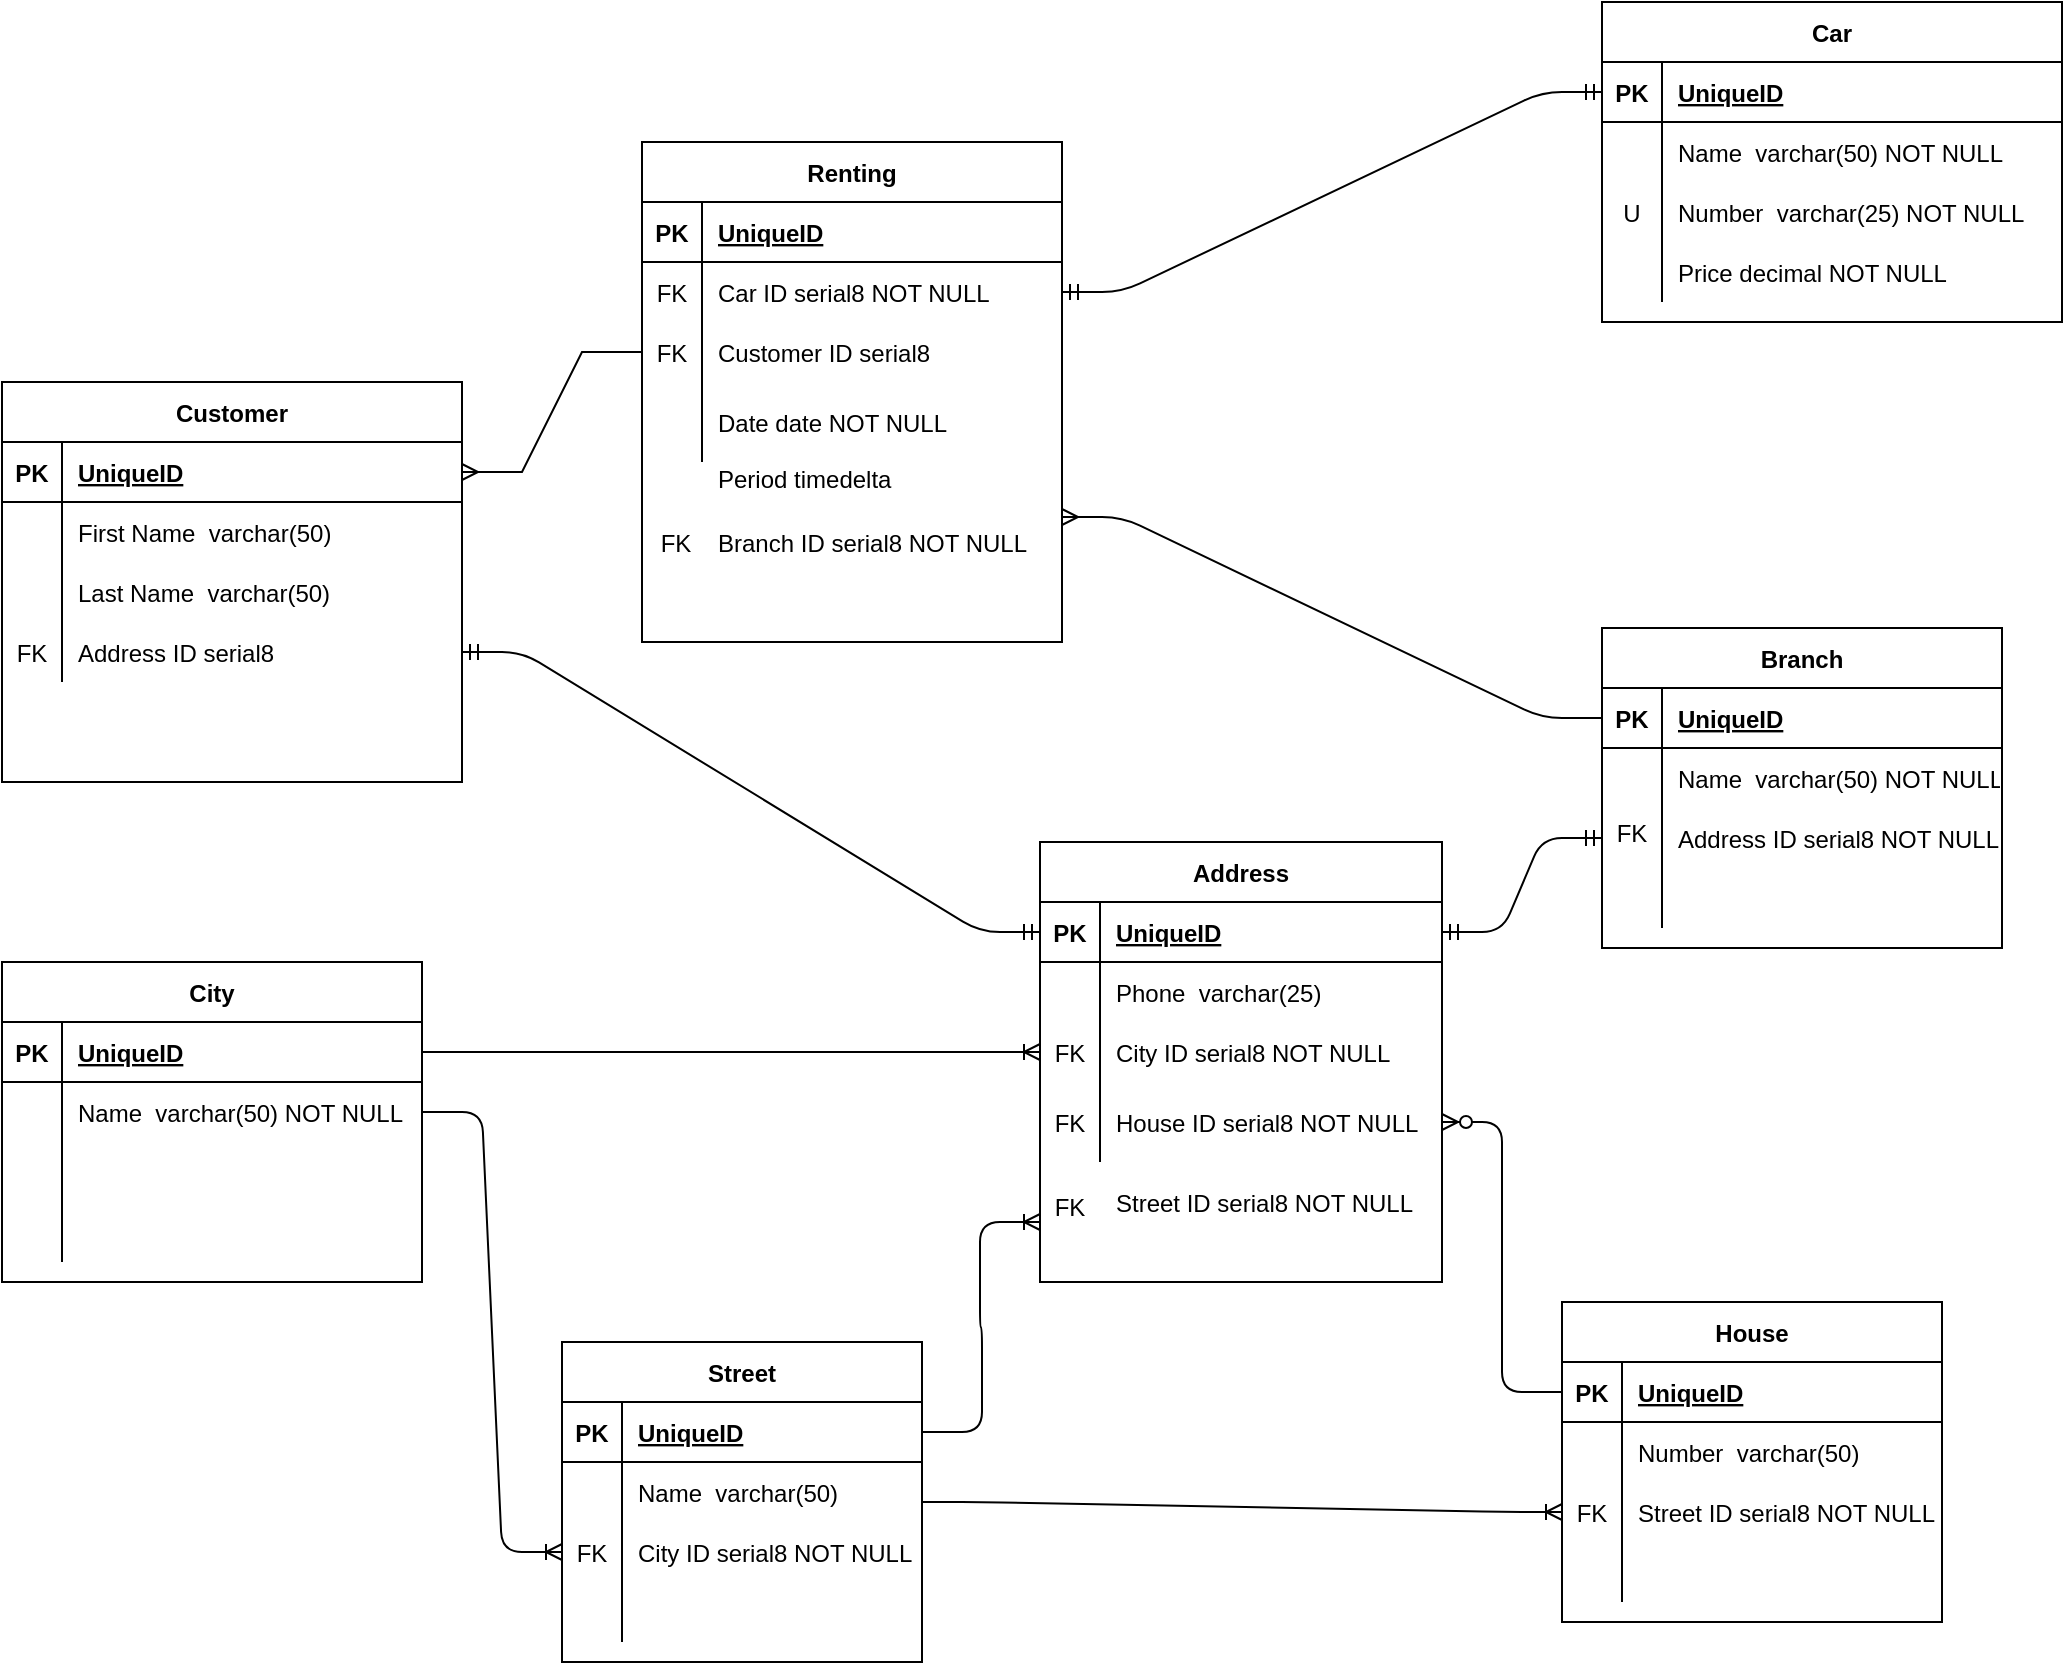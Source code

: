 <mxfile version="14.6.12" type="google"><diagram name="Page-1" id="a7904f86-f2b4-8e86-fa97-74104820619b"><mxGraphModel dx="1447" dy="672" grid="1" gridSize="10" guides="1" tooltips="1" connect="1" arrows="1" fold="1" page="1" pageScale="1" pageWidth="1100" pageHeight="850" background="none" math="0" shadow="0"><root><mxCell id="0"/><mxCell id="1" parent="0"/><mxCell id="hT-J2cGNkWbNZqGw8i-Q-1" value="Customer" style="shape=table;startSize=30;container=1;collapsible=1;childLayout=tableLayout;fixedRows=1;rowLines=0;fontStyle=1;align=center;resizeLast=1;" vertex="1" parent="1"><mxGeometry x="40" y="200" width="230" height="200" as="geometry"/></mxCell><mxCell id="hT-J2cGNkWbNZqGw8i-Q-2" value="" style="shape=partialRectangle;collapsible=0;dropTarget=0;pointerEvents=0;fillColor=none;top=0;left=0;bottom=1;right=0;points=[[0,0.5],[1,0.5]];portConstraint=eastwest;" vertex="1" parent="hT-J2cGNkWbNZqGw8i-Q-1"><mxGeometry y="30" width="230" height="30" as="geometry"/></mxCell><mxCell id="hT-J2cGNkWbNZqGw8i-Q-3" value="PK" style="shape=partialRectangle;connectable=0;fillColor=none;top=0;left=0;bottom=0;right=0;fontStyle=1;overflow=hidden;" vertex="1" parent="hT-J2cGNkWbNZqGw8i-Q-2"><mxGeometry width="30" height="30" as="geometry"/></mxCell><mxCell id="hT-J2cGNkWbNZqGw8i-Q-4" value="UniqueID" style="shape=partialRectangle;connectable=0;fillColor=none;top=0;left=0;bottom=0;right=0;align=left;spacingLeft=6;fontStyle=5;overflow=hidden;" vertex="1" parent="hT-J2cGNkWbNZqGw8i-Q-2"><mxGeometry x="30" width="200" height="30" as="geometry"/></mxCell><mxCell id="hT-J2cGNkWbNZqGw8i-Q-5" value="" style="shape=partialRectangle;collapsible=0;dropTarget=0;pointerEvents=0;fillColor=none;top=0;left=0;bottom=0;right=0;points=[[0,0.5],[1,0.5]];portConstraint=eastwest;" vertex="1" parent="hT-J2cGNkWbNZqGw8i-Q-1"><mxGeometry y="60" width="230" height="30" as="geometry"/></mxCell><mxCell id="hT-J2cGNkWbNZqGw8i-Q-6" value="" style="shape=partialRectangle;connectable=0;fillColor=none;top=0;left=0;bottom=0;right=0;editable=1;overflow=hidden;" vertex="1" parent="hT-J2cGNkWbNZqGw8i-Q-5"><mxGeometry width="30" height="30" as="geometry"/></mxCell><mxCell id="hT-J2cGNkWbNZqGw8i-Q-7" value="First Name  varchar(50)" style="shape=partialRectangle;connectable=0;fillColor=none;top=0;left=0;bottom=0;right=0;align=left;spacingLeft=6;overflow=hidden;" vertex="1" parent="hT-J2cGNkWbNZqGw8i-Q-5"><mxGeometry x="30" width="200" height="30" as="geometry"/></mxCell><mxCell id="hT-J2cGNkWbNZqGw8i-Q-8" value="" style="shape=partialRectangle;collapsible=0;dropTarget=0;pointerEvents=0;fillColor=none;top=0;left=0;bottom=0;right=0;points=[[0,0.5],[1,0.5]];portConstraint=eastwest;" vertex="1" parent="hT-J2cGNkWbNZqGw8i-Q-1"><mxGeometry y="90" width="230" height="30" as="geometry"/></mxCell><mxCell id="hT-J2cGNkWbNZqGw8i-Q-9" value="" style="shape=partialRectangle;connectable=0;fillColor=none;top=0;left=0;bottom=0;right=0;editable=1;overflow=hidden;" vertex="1" parent="hT-J2cGNkWbNZqGw8i-Q-8"><mxGeometry width="30" height="30" as="geometry"/></mxCell><mxCell id="hT-J2cGNkWbNZqGw8i-Q-10" value="Last Name  varchar(50)" style="shape=partialRectangle;connectable=0;fillColor=none;top=0;left=0;bottom=0;right=0;align=left;spacingLeft=6;overflow=hidden;" vertex="1" parent="hT-J2cGNkWbNZqGw8i-Q-8"><mxGeometry x="30" width="200" height="30" as="geometry"/></mxCell><mxCell id="hT-J2cGNkWbNZqGw8i-Q-11" value="" style="shape=partialRectangle;collapsible=0;dropTarget=0;pointerEvents=0;fillColor=none;top=0;left=0;bottom=0;right=0;points=[[0,0.5],[1,0.5]];portConstraint=eastwest;" vertex="1" parent="hT-J2cGNkWbNZqGw8i-Q-1"><mxGeometry y="120" width="230" height="30" as="geometry"/></mxCell><mxCell id="hT-J2cGNkWbNZqGw8i-Q-12" value="FK" style="shape=partialRectangle;connectable=0;fillColor=none;top=0;left=0;bottom=0;right=0;editable=1;overflow=hidden;" vertex="1" parent="hT-J2cGNkWbNZqGw8i-Q-11"><mxGeometry width="30" height="30" as="geometry"/></mxCell><mxCell id="hT-J2cGNkWbNZqGw8i-Q-13" value="Address ID serial8 " style="shape=partialRectangle;connectable=0;fillColor=none;top=0;left=0;bottom=0;right=0;align=left;spacingLeft=6;overflow=hidden;" vertex="1" parent="hT-J2cGNkWbNZqGw8i-Q-11"><mxGeometry x="30" width="200" height="30" as="geometry"/></mxCell><mxCell id="hT-J2cGNkWbNZqGw8i-Q-19" value="Branch" style="shape=table;startSize=30;container=1;collapsible=1;childLayout=tableLayout;fixedRows=1;rowLines=0;fontStyle=1;align=center;resizeLast=1;" vertex="1" parent="1"><mxGeometry x="840" y="323" width="200" height="160" as="geometry"/></mxCell><mxCell id="hT-J2cGNkWbNZqGw8i-Q-20" value="" style="shape=partialRectangle;collapsible=0;dropTarget=0;pointerEvents=0;fillColor=none;top=0;left=0;bottom=1;right=0;points=[[0,0.5],[1,0.5]];portConstraint=eastwest;" vertex="1" parent="hT-J2cGNkWbNZqGw8i-Q-19"><mxGeometry y="30" width="200" height="30" as="geometry"/></mxCell><mxCell id="hT-J2cGNkWbNZqGw8i-Q-21" value="PK" style="shape=partialRectangle;connectable=0;fillColor=none;top=0;left=0;bottom=0;right=0;fontStyle=1;overflow=hidden;" vertex="1" parent="hT-J2cGNkWbNZqGw8i-Q-20"><mxGeometry width="30" height="30" as="geometry"/></mxCell><mxCell id="hT-J2cGNkWbNZqGw8i-Q-22" value="UniqueID" style="shape=partialRectangle;connectable=0;fillColor=none;top=0;left=0;bottom=0;right=0;align=left;spacingLeft=6;fontStyle=5;overflow=hidden;" vertex="1" parent="hT-J2cGNkWbNZqGw8i-Q-20"><mxGeometry x="30" width="170" height="30" as="geometry"/></mxCell><mxCell id="hT-J2cGNkWbNZqGw8i-Q-23" value="" style="shape=partialRectangle;collapsible=0;dropTarget=0;pointerEvents=0;fillColor=none;top=0;left=0;bottom=0;right=0;points=[[0,0.5],[1,0.5]];portConstraint=eastwest;" vertex="1" parent="hT-J2cGNkWbNZqGw8i-Q-19"><mxGeometry y="60" width="200" height="30" as="geometry"/></mxCell><mxCell id="hT-J2cGNkWbNZqGw8i-Q-24" value="" style="shape=partialRectangle;connectable=0;fillColor=none;top=0;left=0;bottom=0;right=0;editable=1;overflow=hidden;" vertex="1" parent="hT-J2cGNkWbNZqGw8i-Q-23"><mxGeometry width="30" height="30" as="geometry"/></mxCell><mxCell id="hT-J2cGNkWbNZqGw8i-Q-25" value="Name  varchar(50) NOT NULL" style="shape=partialRectangle;connectable=0;fillColor=none;top=0;left=0;bottom=0;right=0;align=left;spacingLeft=6;overflow=hidden;" vertex="1" parent="hT-J2cGNkWbNZqGw8i-Q-23"><mxGeometry x="30" width="170" height="30" as="geometry"/></mxCell><mxCell id="hT-J2cGNkWbNZqGw8i-Q-26" value="" style="shape=partialRectangle;collapsible=0;dropTarget=0;pointerEvents=0;fillColor=none;top=0;left=0;bottom=0;right=0;points=[[0,0.5],[1,0.5]];portConstraint=eastwest;" vertex="1" parent="hT-J2cGNkWbNZqGw8i-Q-19"><mxGeometry y="90" width="200" height="30" as="geometry"/></mxCell><mxCell id="hT-J2cGNkWbNZqGw8i-Q-27" value="" style="shape=partialRectangle;connectable=0;fillColor=none;top=0;left=0;bottom=0;right=0;editable=1;overflow=hidden;" vertex="1" parent="hT-J2cGNkWbNZqGw8i-Q-26"><mxGeometry width="30" height="30" as="geometry"/></mxCell><mxCell id="hT-J2cGNkWbNZqGw8i-Q-28" value="Address ID serial8 NOT NULL" style="shape=partialRectangle;connectable=0;fillColor=none;top=0;left=0;bottom=0;right=0;align=left;spacingLeft=6;overflow=hidden;" vertex="1" parent="hT-J2cGNkWbNZqGw8i-Q-26"><mxGeometry x="30" width="170" height="30" as="geometry"/></mxCell><mxCell id="hT-J2cGNkWbNZqGw8i-Q-29" value="" style="shape=partialRectangle;collapsible=0;dropTarget=0;pointerEvents=0;fillColor=none;top=0;left=0;bottom=0;right=0;points=[[0,0.5],[1,0.5]];portConstraint=eastwest;" vertex="1" parent="hT-J2cGNkWbNZqGw8i-Q-19"><mxGeometry y="120" width="200" height="30" as="geometry"/></mxCell><mxCell id="hT-J2cGNkWbNZqGw8i-Q-30" value="" style="shape=partialRectangle;connectable=0;fillColor=none;top=0;left=0;bottom=0;right=0;editable=1;overflow=hidden;" vertex="1" parent="hT-J2cGNkWbNZqGw8i-Q-29"><mxGeometry width="30" height="30" as="geometry"/></mxCell><mxCell id="hT-J2cGNkWbNZqGw8i-Q-31" value="" style="shape=partialRectangle;connectable=0;fillColor=none;top=0;left=0;bottom=0;right=0;align=left;spacingLeft=6;overflow=hidden;" vertex="1" parent="hT-J2cGNkWbNZqGw8i-Q-29"><mxGeometry x="30" width="170" height="30" as="geometry"/></mxCell><mxCell id="hT-J2cGNkWbNZqGw8i-Q-32" value="Car" style="shape=table;startSize=30;container=1;collapsible=1;childLayout=tableLayout;fixedRows=1;rowLines=0;fontStyle=1;align=center;resizeLast=1;" vertex="1" parent="1"><mxGeometry x="840" y="10" width="230" height="160" as="geometry"/></mxCell><mxCell id="hT-J2cGNkWbNZqGw8i-Q-33" value="" style="shape=partialRectangle;collapsible=0;dropTarget=0;pointerEvents=0;fillColor=none;top=0;left=0;bottom=1;right=0;points=[[0,0.5],[1,0.5]];portConstraint=eastwest;" vertex="1" parent="hT-J2cGNkWbNZqGw8i-Q-32"><mxGeometry y="30" width="230" height="30" as="geometry"/></mxCell><mxCell id="hT-J2cGNkWbNZqGw8i-Q-34" value="PK" style="shape=partialRectangle;connectable=0;fillColor=none;top=0;left=0;bottom=0;right=0;fontStyle=1;overflow=hidden;" vertex="1" parent="hT-J2cGNkWbNZqGw8i-Q-33"><mxGeometry width="30" height="30" as="geometry"/></mxCell><mxCell id="hT-J2cGNkWbNZqGw8i-Q-35" value="UniqueID" style="shape=partialRectangle;connectable=0;fillColor=none;top=0;left=0;bottom=0;right=0;align=left;spacingLeft=6;fontStyle=5;overflow=hidden;" vertex="1" parent="hT-J2cGNkWbNZqGw8i-Q-33"><mxGeometry x="30" width="200" height="30" as="geometry"/></mxCell><mxCell id="hT-J2cGNkWbNZqGw8i-Q-36" value="" style="shape=partialRectangle;collapsible=0;dropTarget=0;pointerEvents=0;fillColor=none;top=0;left=0;bottom=0;right=0;points=[[0,0.5],[1,0.5]];portConstraint=eastwest;" vertex="1" parent="hT-J2cGNkWbNZqGw8i-Q-32"><mxGeometry y="60" width="230" height="30" as="geometry"/></mxCell><mxCell id="hT-J2cGNkWbNZqGw8i-Q-37" value="" style="shape=partialRectangle;connectable=0;fillColor=none;top=0;left=0;bottom=0;right=0;editable=1;overflow=hidden;" vertex="1" parent="hT-J2cGNkWbNZqGw8i-Q-36"><mxGeometry width="30" height="30" as="geometry"/></mxCell><mxCell id="hT-J2cGNkWbNZqGw8i-Q-38" value="Name  varchar(50) NOT NULL" style="shape=partialRectangle;connectable=0;fillColor=none;top=0;left=0;bottom=0;right=0;align=left;spacingLeft=6;overflow=hidden;" vertex="1" parent="hT-J2cGNkWbNZqGw8i-Q-36"><mxGeometry x="30" width="200" height="30" as="geometry"/></mxCell><mxCell id="hT-J2cGNkWbNZqGw8i-Q-39" value="" style="shape=partialRectangle;collapsible=0;dropTarget=0;pointerEvents=0;fillColor=none;top=0;left=0;bottom=0;right=0;points=[[0,0.5],[1,0.5]];portConstraint=eastwest;" vertex="1" parent="hT-J2cGNkWbNZqGw8i-Q-32"><mxGeometry y="90" width="230" height="30" as="geometry"/></mxCell><mxCell id="hT-J2cGNkWbNZqGw8i-Q-40" value="U" style="shape=partialRectangle;connectable=0;fillColor=none;top=0;left=0;bottom=0;right=0;editable=1;overflow=hidden;" vertex="1" parent="hT-J2cGNkWbNZqGw8i-Q-39"><mxGeometry width="30" height="30" as="geometry"/></mxCell><mxCell id="hT-J2cGNkWbNZqGw8i-Q-41" value="Number  varchar(25) NOT NULL" style="shape=partialRectangle;connectable=0;fillColor=none;top=0;left=0;bottom=0;right=0;align=left;spacingLeft=6;overflow=hidden;" vertex="1" parent="hT-J2cGNkWbNZqGw8i-Q-39"><mxGeometry x="30" width="200" height="30" as="geometry"/></mxCell><mxCell id="hT-J2cGNkWbNZqGw8i-Q-42" value="" style="shape=partialRectangle;collapsible=0;dropTarget=0;pointerEvents=0;fillColor=none;top=0;left=0;bottom=0;right=0;points=[[0,0.5],[1,0.5]];portConstraint=eastwest;" vertex="1" parent="hT-J2cGNkWbNZqGw8i-Q-32"><mxGeometry y="120" width="230" height="30" as="geometry"/></mxCell><mxCell id="hT-J2cGNkWbNZqGw8i-Q-43" value="" style="shape=partialRectangle;connectable=0;fillColor=none;top=0;left=0;bottom=0;right=0;editable=1;overflow=hidden;" vertex="1" parent="hT-J2cGNkWbNZqGw8i-Q-42"><mxGeometry width="30" height="30" as="geometry"/></mxCell><mxCell id="hT-J2cGNkWbNZqGw8i-Q-44" value="Price decimal NOT NULL" style="shape=partialRectangle;connectable=0;fillColor=none;top=0;left=0;bottom=0;right=0;align=left;spacingLeft=6;overflow=hidden;" vertex="1" parent="hT-J2cGNkWbNZqGw8i-Q-42"><mxGeometry x="30" width="200" height="30" as="geometry"/></mxCell><mxCell id="hT-J2cGNkWbNZqGw8i-Q-45" value="Address" style="shape=table;startSize=30;container=1;collapsible=1;childLayout=tableLayout;fixedRows=1;rowLines=0;fontStyle=1;align=center;resizeLast=1;" vertex="1" parent="1"><mxGeometry x="559" y="430" width="201" height="220" as="geometry"/></mxCell><mxCell id="hT-J2cGNkWbNZqGw8i-Q-46" value="" style="shape=partialRectangle;collapsible=0;dropTarget=0;pointerEvents=0;fillColor=none;top=0;left=0;bottom=1;right=0;points=[[0,0.5],[1,0.5]];portConstraint=eastwest;" vertex="1" parent="hT-J2cGNkWbNZqGw8i-Q-45"><mxGeometry y="30" width="201" height="30" as="geometry"/></mxCell><mxCell id="hT-J2cGNkWbNZqGw8i-Q-47" value="PK" style="shape=partialRectangle;connectable=0;fillColor=none;top=0;left=0;bottom=0;right=0;fontStyle=1;overflow=hidden;" vertex="1" parent="hT-J2cGNkWbNZqGw8i-Q-46"><mxGeometry width="30" height="30" as="geometry"/></mxCell><mxCell id="hT-J2cGNkWbNZqGw8i-Q-48" value="UniqueID" style="shape=partialRectangle;connectable=0;fillColor=none;top=0;left=0;bottom=0;right=0;align=left;spacingLeft=6;fontStyle=5;overflow=hidden;" vertex="1" parent="hT-J2cGNkWbNZqGw8i-Q-46"><mxGeometry x="30" width="171" height="30" as="geometry"/></mxCell><mxCell id="hT-J2cGNkWbNZqGw8i-Q-49" value="" style="shape=partialRectangle;collapsible=0;dropTarget=0;pointerEvents=0;fillColor=none;top=0;left=0;bottom=0;right=0;points=[[0,0.5],[1,0.5]];portConstraint=eastwest;" vertex="1" parent="hT-J2cGNkWbNZqGw8i-Q-45"><mxGeometry y="60" width="201" height="30" as="geometry"/></mxCell><mxCell id="hT-J2cGNkWbNZqGw8i-Q-50" value="" style="shape=partialRectangle;connectable=0;fillColor=none;top=0;left=0;bottom=0;right=0;editable=1;overflow=hidden;" vertex="1" parent="hT-J2cGNkWbNZqGw8i-Q-49"><mxGeometry width="30" height="30" as="geometry"/></mxCell><mxCell id="hT-J2cGNkWbNZqGw8i-Q-51" value="Phone  varchar(25) " style="shape=partialRectangle;connectable=0;fillColor=none;top=0;left=0;bottom=0;right=0;align=left;spacingLeft=6;overflow=hidden;" vertex="1" parent="hT-J2cGNkWbNZqGw8i-Q-49"><mxGeometry x="30" width="171" height="30" as="geometry"/></mxCell><mxCell id="hT-J2cGNkWbNZqGw8i-Q-52" value="" style="shape=partialRectangle;collapsible=0;dropTarget=0;pointerEvents=0;fillColor=none;top=0;left=0;bottom=0;right=0;points=[[0,0.5],[1,0.5]];portConstraint=eastwest;" vertex="1" parent="hT-J2cGNkWbNZqGw8i-Q-45"><mxGeometry y="90" width="201" height="30" as="geometry"/></mxCell><mxCell id="hT-J2cGNkWbNZqGw8i-Q-53" value="FK" style="shape=partialRectangle;connectable=0;fillColor=none;top=0;left=0;bottom=0;right=0;editable=1;overflow=hidden;" vertex="1" parent="hT-J2cGNkWbNZqGw8i-Q-52"><mxGeometry width="30" height="30" as="geometry"/></mxCell><mxCell id="hT-J2cGNkWbNZqGw8i-Q-54" value="City ID serial8 NOT NULL" style="shape=partialRectangle;connectable=0;fillColor=none;top=0;left=0;bottom=0;right=0;align=left;spacingLeft=6;overflow=hidden;" vertex="1" parent="hT-J2cGNkWbNZqGw8i-Q-52"><mxGeometry x="30" width="171" height="30" as="geometry"/></mxCell><mxCell id="hT-J2cGNkWbNZqGw8i-Q-55" value="" style="shape=partialRectangle;collapsible=0;dropTarget=0;pointerEvents=0;fillColor=none;top=0;left=0;bottom=0;right=0;points=[[0,0.5],[1,0.5]];portConstraint=eastwest;" vertex="1" parent="hT-J2cGNkWbNZqGw8i-Q-45"><mxGeometry y="120" width="201" height="40" as="geometry"/></mxCell><mxCell id="hT-J2cGNkWbNZqGw8i-Q-56" value="FK" style="shape=partialRectangle;connectable=0;fillColor=none;top=0;left=0;bottom=0;right=0;editable=1;overflow=hidden;" vertex="1" parent="hT-J2cGNkWbNZqGw8i-Q-55"><mxGeometry width="30" height="40" as="geometry"/></mxCell><mxCell id="hT-J2cGNkWbNZqGw8i-Q-57" value="House ID serial8 NOT NULL" style="shape=partialRectangle;connectable=0;fillColor=none;top=0;left=0;bottom=0;right=0;align=left;spacingLeft=6;overflow=hidden;" vertex="1" parent="hT-J2cGNkWbNZqGw8i-Q-55"><mxGeometry x="30" width="171" height="40" as="geometry"/></mxCell><mxCell id="hT-J2cGNkWbNZqGw8i-Q-86" value="City" style="shape=table;startSize=30;container=1;collapsible=1;childLayout=tableLayout;fixedRows=1;rowLines=0;fontStyle=1;align=center;resizeLast=1;" vertex="1" parent="1"><mxGeometry x="40" y="490" width="210" height="160" as="geometry"/></mxCell><mxCell id="hT-J2cGNkWbNZqGw8i-Q-87" value="" style="shape=partialRectangle;collapsible=0;dropTarget=0;pointerEvents=0;fillColor=none;top=0;left=0;bottom=1;right=0;points=[[0,0.5],[1,0.5]];portConstraint=eastwest;" vertex="1" parent="hT-J2cGNkWbNZqGw8i-Q-86"><mxGeometry y="30" width="210" height="30" as="geometry"/></mxCell><mxCell id="hT-J2cGNkWbNZqGw8i-Q-88" value="PK" style="shape=partialRectangle;connectable=0;fillColor=none;top=0;left=0;bottom=0;right=0;fontStyle=1;overflow=hidden;" vertex="1" parent="hT-J2cGNkWbNZqGw8i-Q-87"><mxGeometry width="30" height="30" as="geometry"/></mxCell><mxCell id="hT-J2cGNkWbNZqGw8i-Q-89" value="UniqueID" style="shape=partialRectangle;connectable=0;fillColor=none;top=0;left=0;bottom=0;right=0;align=left;spacingLeft=6;fontStyle=5;overflow=hidden;" vertex="1" parent="hT-J2cGNkWbNZqGw8i-Q-87"><mxGeometry x="30" width="180" height="30" as="geometry"/></mxCell><mxCell id="hT-J2cGNkWbNZqGw8i-Q-90" value="" style="shape=partialRectangle;collapsible=0;dropTarget=0;pointerEvents=0;fillColor=none;top=0;left=0;bottom=0;right=0;points=[[0,0.5],[1,0.5]];portConstraint=eastwest;" vertex="1" parent="hT-J2cGNkWbNZqGw8i-Q-86"><mxGeometry y="60" width="210" height="30" as="geometry"/></mxCell><mxCell id="hT-J2cGNkWbNZqGw8i-Q-91" value="" style="shape=partialRectangle;connectable=0;fillColor=none;top=0;left=0;bottom=0;right=0;editable=1;overflow=hidden;" vertex="1" parent="hT-J2cGNkWbNZqGw8i-Q-90"><mxGeometry width="30" height="30" as="geometry"/></mxCell><mxCell id="hT-J2cGNkWbNZqGw8i-Q-92" value="Name  varchar(50) NOT NULL" style="shape=partialRectangle;connectable=0;fillColor=none;top=0;left=0;bottom=0;right=0;align=left;spacingLeft=6;overflow=hidden;" vertex="1" parent="hT-J2cGNkWbNZqGw8i-Q-90"><mxGeometry x="30" width="180" height="30" as="geometry"/></mxCell><mxCell id="hT-J2cGNkWbNZqGw8i-Q-93" value="" style="shape=partialRectangle;collapsible=0;dropTarget=0;pointerEvents=0;fillColor=none;top=0;left=0;bottom=0;right=0;points=[[0,0.5],[1,0.5]];portConstraint=eastwest;" vertex="1" parent="hT-J2cGNkWbNZqGw8i-Q-86"><mxGeometry y="90" width="210" height="30" as="geometry"/></mxCell><mxCell id="hT-J2cGNkWbNZqGw8i-Q-94" value="" style="shape=partialRectangle;connectable=0;fillColor=none;top=0;left=0;bottom=0;right=0;editable=1;overflow=hidden;" vertex="1" parent="hT-J2cGNkWbNZqGw8i-Q-93"><mxGeometry width="30" height="30" as="geometry"/></mxCell><mxCell id="hT-J2cGNkWbNZqGw8i-Q-95" value="" style="shape=partialRectangle;connectable=0;fillColor=none;top=0;left=0;bottom=0;right=0;align=left;spacingLeft=6;overflow=hidden;" vertex="1" parent="hT-J2cGNkWbNZqGw8i-Q-93"><mxGeometry x="30" width="180" height="30" as="geometry"/></mxCell><mxCell id="hT-J2cGNkWbNZqGw8i-Q-96" value="" style="shape=partialRectangle;collapsible=0;dropTarget=0;pointerEvents=0;fillColor=none;top=0;left=0;bottom=0;right=0;points=[[0,0.5],[1,0.5]];portConstraint=eastwest;" vertex="1" parent="hT-J2cGNkWbNZqGw8i-Q-86"><mxGeometry y="120" width="210" height="30" as="geometry"/></mxCell><mxCell id="hT-J2cGNkWbNZqGw8i-Q-97" value="" style="shape=partialRectangle;connectable=0;fillColor=none;top=0;left=0;bottom=0;right=0;editable=1;overflow=hidden;" vertex="1" parent="hT-J2cGNkWbNZqGw8i-Q-96"><mxGeometry width="30" height="30" as="geometry"/></mxCell><mxCell id="hT-J2cGNkWbNZqGw8i-Q-98" value="" style="shape=partialRectangle;connectable=0;fillColor=none;top=0;left=0;bottom=0;right=0;align=left;spacingLeft=6;overflow=hidden;" vertex="1" parent="hT-J2cGNkWbNZqGw8i-Q-96"><mxGeometry x="30" width="180" height="30" as="geometry"/></mxCell><mxCell id="hT-J2cGNkWbNZqGw8i-Q-99" value="Street" style="shape=table;startSize=30;container=1;collapsible=1;childLayout=tableLayout;fixedRows=1;rowLines=0;fontStyle=1;align=center;resizeLast=1;" vertex="1" parent="1"><mxGeometry x="320" y="680" width="180" height="160" as="geometry"/></mxCell><mxCell id="hT-J2cGNkWbNZqGw8i-Q-100" value="" style="shape=partialRectangle;collapsible=0;dropTarget=0;pointerEvents=0;fillColor=none;top=0;left=0;bottom=1;right=0;points=[[0,0.5],[1,0.5]];portConstraint=eastwest;" vertex="1" parent="hT-J2cGNkWbNZqGw8i-Q-99"><mxGeometry y="30" width="180" height="30" as="geometry"/></mxCell><mxCell id="hT-J2cGNkWbNZqGw8i-Q-101" value="PK" style="shape=partialRectangle;connectable=0;fillColor=none;top=0;left=0;bottom=0;right=0;fontStyle=1;overflow=hidden;" vertex="1" parent="hT-J2cGNkWbNZqGw8i-Q-100"><mxGeometry width="30" height="30" as="geometry"/></mxCell><mxCell id="hT-J2cGNkWbNZqGw8i-Q-102" value="UniqueID" style="shape=partialRectangle;connectable=0;fillColor=none;top=0;left=0;bottom=0;right=0;align=left;spacingLeft=6;fontStyle=5;overflow=hidden;" vertex="1" parent="hT-J2cGNkWbNZqGw8i-Q-100"><mxGeometry x="30" width="150" height="30" as="geometry"/></mxCell><mxCell id="hT-J2cGNkWbNZqGw8i-Q-103" value="" style="shape=partialRectangle;collapsible=0;dropTarget=0;pointerEvents=0;fillColor=none;top=0;left=0;bottom=0;right=0;points=[[0,0.5],[1,0.5]];portConstraint=eastwest;" vertex="1" parent="hT-J2cGNkWbNZqGw8i-Q-99"><mxGeometry y="60" width="180" height="30" as="geometry"/></mxCell><mxCell id="hT-J2cGNkWbNZqGw8i-Q-104" value="" style="shape=partialRectangle;connectable=0;fillColor=none;top=0;left=0;bottom=0;right=0;editable=1;overflow=hidden;" vertex="1" parent="hT-J2cGNkWbNZqGw8i-Q-103"><mxGeometry width="30" height="30" as="geometry"/></mxCell><mxCell id="hT-J2cGNkWbNZqGw8i-Q-105" value="Name  varchar(50) " style="shape=partialRectangle;connectable=0;fillColor=none;top=0;left=0;bottom=0;right=0;align=left;spacingLeft=6;overflow=hidden;" vertex="1" parent="hT-J2cGNkWbNZqGw8i-Q-103"><mxGeometry x="30" width="150" height="30" as="geometry"/></mxCell><mxCell id="hT-J2cGNkWbNZqGw8i-Q-106" value="" style="shape=partialRectangle;collapsible=0;dropTarget=0;pointerEvents=0;fillColor=none;top=0;left=0;bottom=0;right=0;points=[[0,0.5],[1,0.5]];portConstraint=eastwest;" vertex="1" parent="hT-J2cGNkWbNZqGw8i-Q-99"><mxGeometry y="90" width="180" height="30" as="geometry"/></mxCell><mxCell id="hT-J2cGNkWbNZqGw8i-Q-107" value="FK" style="shape=partialRectangle;connectable=0;fillColor=none;top=0;left=0;bottom=0;right=0;editable=1;overflow=hidden;" vertex="1" parent="hT-J2cGNkWbNZqGw8i-Q-106"><mxGeometry width="30" height="30" as="geometry"/></mxCell><mxCell id="hT-J2cGNkWbNZqGw8i-Q-108" value="City ID serial8 NOT NULL" style="shape=partialRectangle;connectable=0;fillColor=none;top=0;left=0;bottom=0;right=0;align=left;spacingLeft=6;overflow=hidden;" vertex="1" parent="hT-J2cGNkWbNZqGw8i-Q-106"><mxGeometry x="30" width="150" height="30" as="geometry"/></mxCell><mxCell id="hT-J2cGNkWbNZqGw8i-Q-109" value="" style="shape=partialRectangle;collapsible=0;dropTarget=0;pointerEvents=0;fillColor=none;top=0;left=0;bottom=0;right=0;points=[[0,0.5],[1,0.5]];portConstraint=eastwest;" vertex="1" parent="hT-J2cGNkWbNZqGw8i-Q-99"><mxGeometry y="120" width="180" height="30" as="geometry"/></mxCell><mxCell id="hT-J2cGNkWbNZqGw8i-Q-110" value="" style="shape=partialRectangle;connectable=0;fillColor=none;top=0;left=0;bottom=0;right=0;editable=1;overflow=hidden;" vertex="1" parent="hT-J2cGNkWbNZqGw8i-Q-109"><mxGeometry width="30" height="30" as="geometry"/></mxCell><mxCell id="hT-J2cGNkWbNZqGw8i-Q-111" value="" style="shape=partialRectangle;connectable=0;fillColor=none;top=0;left=0;bottom=0;right=0;align=left;spacingLeft=6;overflow=hidden;" vertex="1" parent="hT-J2cGNkWbNZqGw8i-Q-109"><mxGeometry x="30" width="150" height="30" as="geometry"/></mxCell><mxCell id="hT-J2cGNkWbNZqGw8i-Q-118" value="" style="edgeStyle=entityRelationEdgeStyle;fontSize=12;html=1;endArrow=ERmandOne;startArrow=ERmandOne;entryX=0;entryY=0.5;entryDx=0;entryDy=0;" edge="1" parent="1" source="hT-J2cGNkWbNZqGw8i-Q-11" target="hT-J2cGNkWbNZqGw8i-Q-46"><mxGeometry width="100" height="100" relative="1" as="geometry"><mxPoint x="250" y="550" as="sourcePoint"/><mxPoint x="350" y="450" as="targetPoint"/></mxGeometry></mxCell><mxCell id="hT-J2cGNkWbNZqGw8i-Q-119" value="" style="edgeStyle=entityRelationEdgeStyle;fontSize=12;html=1;endArrow=ERoneToMany;entryX=0;entryY=0.5;entryDx=0;entryDy=0;exitX=1;exitY=0.5;exitDx=0;exitDy=0;" edge="1" parent="1" source="hT-J2cGNkWbNZqGw8i-Q-90" target="hT-J2cGNkWbNZqGw8i-Q-106"><mxGeometry width="100" height="100" relative="1" as="geometry"><mxPoint x="250" y="530" as="sourcePoint"/><mxPoint x="350" y="450" as="targetPoint"/></mxGeometry></mxCell><mxCell id="hT-J2cGNkWbNZqGw8i-Q-120" value="House" style="shape=table;startSize=30;container=1;collapsible=1;childLayout=tableLayout;fixedRows=1;rowLines=0;fontStyle=1;align=center;resizeLast=1;" vertex="1" parent="1"><mxGeometry x="820" y="660" width="190" height="160" as="geometry"/></mxCell><mxCell id="hT-J2cGNkWbNZqGw8i-Q-121" value="" style="shape=partialRectangle;collapsible=0;dropTarget=0;pointerEvents=0;fillColor=none;top=0;left=0;bottom=1;right=0;points=[[0,0.5],[1,0.5]];portConstraint=eastwest;" vertex="1" parent="hT-J2cGNkWbNZqGw8i-Q-120"><mxGeometry y="30" width="190" height="30" as="geometry"/></mxCell><mxCell id="hT-J2cGNkWbNZqGw8i-Q-122" value="PK" style="shape=partialRectangle;connectable=0;fillColor=none;top=0;left=0;bottom=0;right=0;fontStyle=1;overflow=hidden;" vertex="1" parent="hT-J2cGNkWbNZqGw8i-Q-121"><mxGeometry width="30" height="30" as="geometry"/></mxCell><mxCell id="hT-J2cGNkWbNZqGw8i-Q-123" value="UniqueID" style="shape=partialRectangle;connectable=0;fillColor=none;top=0;left=0;bottom=0;right=0;align=left;spacingLeft=6;fontStyle=5;overflow=hidden;" vertex="1" parent="hT-J2cGNkWbNZqGw8i-Q-121"><mxGeometry x="30" width="160" height="30" as="geometry"/></mxCell><mxCell id="hT-J2cGNkWbNZqGw8i-Q-124" value="" style="shape=partialRectangle;collapsible=0;dropTarget=0;pointerEvents=0;fillColor=none;top=0;left=0;bottom=0;right=0;points=[[0,0.5],[1,0.5]];portConstraint=eastwest;" vertex="1" parent="hT-J2cGNkWbNZqGw8i-Q-120"><mxGeometry y="60" width="190" height="30" as="geometry"/></mxCell><mxCell id="hT-J2cGNkWbNZqGw8i-Q-125" value="" style="shape=partialRectangle;connectable=0;fillColor=none;top=0;left=0;bottom=0;right=0;editable=1;overflow=hidden;" vertex="1" parent="hT-J2cGNkWbNZqGw8i-Q-124"><mxGeometry width="30" height="30" as="geometry"/></mxCell><mxCell id="hT-J2cGNkWbNZqGw8i-Q-126" value="Number  varchar(50)" style="shape=partialRectangle;connectable=0;fillColor=none;top=0;left=0;bottom=0;right=0;align=left;spacingLeft=6;overflow=hidden;" vertex="1" parent="hT-J2cGNkWbNZqGw8i-Q-124"><mxGeometry x="30" width="160" height="30" as="geometry"/></mxCell><mxCell id="hT-J2cGNkWbNZqGw8i-Q-127" value="" style="shape=partialRectangle;collapsible=0;dropTarget=0;pointerEvents=0;fillColor=none;top=0;left=0;bottom=0;right=0;points=[[0,0.5],[1,0.5]];portConstraint=eastwest;" vertex="1" parent="hT-J2cGNkWbNZqGw8i-Q-120"><mxGeometry y="90" width="190" height="30" as="geometry"/></mxCell><mxCell id="hT-J2cGNkWbNZqGw8i-Q-128" value="FK" style="shape=partialRectangle;connectable=0;fillColor=none;top=0;left=0;bottom=0;right=0;editable=1;overflow=hidden;" vertex="1" parent="hT-J2cGNkWbNZqGw8i-Q-127"><mxGeometry width="30" height="30" as="geometry"/></mxCell><mxCell id="hT-J2cGNkWbNZqGw8i-Q-129" value="Street ID serial8 NOT NULL" style="shape=partialRectangle;connectable=0;fillColor=none;top=0;left=0;bottom=0;right=0;align=left;spacingLeft=6;overflow=hidden;" vertex="1" parent="hT-J2cGNkWbNZqGw8i-Q-127"><mxGeometry x="30" width="160" height="30" as="geometry"/></mxCell><mxCell id="hT-J2cGNkWbNZqGw8i-Q-130" value="" style="shape=partialRectangle;collapsible=0;dropTarget=0;pointerEvents=0;fillColor=none;top=0;left=0;bottom=0;right=0;points=[[0,0.5],[1,0.5]];portConstraint=eastwest;" vertex="1" parent="hT-J2cGNkWbNZqGw8i-Q-120"><mxGeometry y="120" width="190" height="30" as="geometry"/></mxCell><mxCell id="hT-J2cGNkWbNZqGw8i-Q-131" value="" style="shape=partialRectangle;connectable=0;fillColor=none;top=0;left=0;bottom=0;right=0;editable=1;overflow=hidden;" vertex="1" parent="hT-J2cGNkWbNZqGw8i-Q-130"><mxGeometry width="30" height="30" as="geometry"/></mxCell><mxCell id="hT-J2cGNkWbNZqGw8i-Q-132" value="" style="shape=partialRectangle;connectable=0;fillColor=none;top=0;left=0;bottom=0;right=0;align=left;spacingLeft=6;overflow=hidden;" vertex="1" parent="hT-J2cGNkWbNZqGw8i-Q-130"><mxGeometry x="30" width="160" height="30" as="geometry"/></mxCell><mxCell id="hT-J2cGNkWbNZqGw8i-Q-133" value="" style="edgeStyle=entityRelationEdgeStyle;fontSize=12;html=1;endArrow=ERoneToMany;entryX=0;entryY=0.5;entryDx=0;entryDy=0;" edge="1" parent="1" source="hT-J2cGNkWbNZqGw8i-Q-99" target="hT-J2cGNkWbNZqGw8i-Q-127"><mxGeometry width="100" height="100" relative="1" as="geometry"><mxPoint x="250" y="550" as="sourcePoint"/><mxPoint x="350" y="450" as="targetPoint"/></mxGeometry></mxCell><mxCell id="hT-J2cGNkWbNZqGw8i-Q-135" value="" style="edgeStyle=entityRelationEdgeStyle;fontSize=12;html=1;endArrow=ERoneToMany;exitX=1;exitY=0.5;exitDx=0;exitDy=0;" edge="1" parent="1" source="hT-J2cGNkWbNZqGw8i-Q-100"><mxGeometry width="100" height="100" relative="1" as="geometry"><mxPoint x="250" y="550" as="sourcePoint"/><mxPoint x="559" y="620" as="targetPoint"/></mxGeometry></mxCell><mxCell id="hT-J2cGNkWbNZqGw8i-Q-137" value="" style="edgeStyle=entityRelationEdgeStyle;fontSize=12;html=1;endArrow=ERzeroToMany;endFill=1;entryX=1;entryY=0.5;entryDx=0;entryDy=0;exitX=0;exitY=0.5;exitDx=0;exitDy=0;" edge="1" parent="1" source="hT-J2cGNkWbNZqGw8i-Q-121" target="hT-J2cGNkWbNZqGw8i-Q-55"><mxGeometry width="100" height="100" relative="1" as="geometry"><mxPoint x="250" y="550" as="sourcePoint"/><mxPoint x="350" y="450" as="targetPoint"/></mxGeometry></mxCell><mxCell id="hT-J2cGNkWbNZqGw8i-Q-139" value="Street ID serial8 NOT NULL" style="shape=partialRectangle;connectable=0;fillColor=none;top=0;left=0;bottom=0;right=0;align=left;spacingLeft=6;overflow=hidden;" vertex="1" parent="1"><mxGeometry x="589" y="590" width="171" height="40" as="geometry"/></mxCell><mxCell id="hT-J2cGNkWbNZqGw8i-Q-143" value="" style="edgeStyle=entityRelationEdgeStyle;fontSize=12;html=1;endArrow=ERmandOne;startArrow=ERmandOne;entryX=0;entryY=0.5;entryDx=0;entryDy=0;exitX=1;exitY=0.5;exitDx=0;exitDy=0;" edge="1" parent="1" source="hT-J2cGNkWbNZqGw8i-Q-62" target="hT-J2cGNkWbNZqGw8i-Q-33"><mxGeometry width="100" height="100" relative="1" as="geometry"><mxPoint x="250" y="380" as="sourcePoint"/><mxPoint x="350" y="280" as="targetPoint"/></mxGeometry></mxCell><mxCell id="hT-J2cGNkWbNZqGw8i-Q-151" value="" style="edgeStyle=entityRelationEdgeStyle;fontSize=12;html=1;endArrow=none;entryX=0;entryY=0.5;entryDx=0;entryDy=0;endFill=0;startArrow=ERmany;startFill=0;exitX=1;exitY=0.75;exitDx=0;exitDy=0;" edge="1" parent="1" source="hT-J2cGNkWbNZqGw8i-Q-58" target="hT-J2cGNkWbNZqGw8i-Q-20"><mxGeometry width="100" height="100" relative="1" as="geometry"><mxPoint x="550" y="260" as="sourcePoint"/><mxPoint x="700" y="280" as="targetPoint"/></mxGeometry></mxCell><mxCell id="hT-J2cGNkWbNZqGw8i-Q-152" style="edgeStyle=entityRelationEdgeStyle;rounded=0;orthogonalLoop=1;jettySize=auto;html=1;exitX=1;exitY=0.5;exitDx=0;exitDy=0;entryX=0;entryY=0.5;entryDx=0;entryDy=0;startArrow=ERmany;startFill=0;endArrow=none;endFill=0;strokeColor=#000000;" edge="1" parent="1" source="hT-J2cGNkWbNZqGw8i-Q-2" target="hT-J2cGNkWbNZqGw8i-Q-65"><mxGeometry relative="1" as="geometry"/></mxCell><mxCell id="hT-J2cGNkWbNZqGw8i-Q-154" value="FK" style="shape=partialRectangle;connectable=0;fillColor=none;top=0;left=0;bottom=0;right=0;editable=1;overflow=hidden;" vertex="1" parent="1"><mxGeometry x="840" y="410" width="30" height="30" as="geometry"/></mxCell><mxCell id="hT-J2cGNkWbNZqGw8i-Q-155" value="FK" style="shape=partialRectangle;connectable=0;fillColor=none;top=0;left=0;bottom=0;right=0;editable=1;overflow=hidden;" vertex="1" parent="1"><mxGeometry x="559" y="592" width="30" height="40" as="geometry"/></mxCell><mxCell id="hT-J2cGNkWbNZqGw8i-Q-156" value="" style="edgeStyle=entityRelationEdgeStyle;fontSize=12;html=1;endArrow=ERoneToMany;strokeColor=#000000;entryX=0;entryY=0.5;entryDx=0;entryDy=0;exitX=1;exitY=0.5;exitDx=0;exitDy=0;" edge="1" parent="1" source="hT-J2cGNkWbNZqGw8i-Q-87" target="hT-J2cGNkWbNZqGw8i-Q-52"><mxGeometry width="100" height="100" relative="1" as="geometry"><mxPoint x="380" y="670" as="sourcePoint"/><mxPoint x="480" y="570" as="targetPoint"/></mxGeometry></mxCell><mxCell id="hT-J2cGNkWbNZqGw8i-Q-157" value="" style="group" vertex="1" connectable="0" parent="1"><mxGeometry x="360" y="80" width="210" height="250" as="geometry"/></mxCell><mxCell id="hT-J2cGNkWbNZqGw8i-Q-58" value="Renting" style="shape=table;startSize=30;container=1;collapsible=1;childLayout=tableLayout;fixedRows=1;rowLines=0;fontStyle=1;align=center;resizeLast=1;" vertex="1" parent="hT-J2cGNkWbNZqGw8i-Q-157"><mxGeometry width="210" height="250" as="geometry"/></mxCell><mxCell id="hT-J2cGNkWbNZqGw8i-Q-59" value="" style="shape=partialRectangle;collapsible=0;dropTarget=0;pointerEvents=0;fillColor=none;top=0;left=0;bottom=1;right=0;points=[[0,0.5],[1,0.5]];portConstraint=eastwest;" vertex="1" parent="hT-J2cGNkWbNZqGw8i-Q-58"><mxGeometry y="30" width="210" height="30" as="geometry"/></mxCell><mxCell id="hT-J2cGNkWbNZqGw8i-Q-60" value="PK" style="shape=partialRectangle;connectable=0;fillColor=none;top=0;left=0;bottom=0;right=0;fontStyle=1;overflow=hidden;" vertex="1" parent="hT-J2cGNkWbNZqGw8i-Q-59"><mxGeometry width="30" height="30" as="geometry"/></mxCell><mxCell id="hT-J2cGNkWbNZqGw8i-Q-61" value="UniqueID" style="shape=partialRectangle;connectable=0;fillColor=none;top=0;left=0;bottom=0;right=0;align=left;spacingLeft=6;fontStyle=5;overflow=hidden;" vertex="1" parent="hT-J2cGNkWbNZqGw8i-Q-59"><mxGeometry x="30" width="180" height="30" as="geometry"/></mxCell><mxCell id="hT-J2cGNkWbNZqGw8i-Q-62" value="" style="shape=partialRectangle;collapsible=0;dropTarget=0;pointerEvents=0;fillColor=none;top=0;left=0;bottom=0;right=0;points=[[0,0.5],[1,0.5]];portConstraint=eastwest;" vertex="1" parent="hT-J2cGNkWbNZqGw8i-Q-58"><mxGeometry y="60" width="210" height="30" as="geometry"/></mxCell><mxCell id="hT-J2cGNkWbNZqGw8i-Q-63" value="FK" style="shape=partialRectangle;connectable=0;fillColor=none;top=0;left=0;bottom=0;right=0;editable=1;overflow=hidden;" vertex="1" parent="hT-J2cGNkWbNZqGw8i-Q-62"><mxGeometry width="30" height="30" as="geometry"/></mxCell><mxCell id="hT-J2cGNkWbNZqGw8i-Q-64" value="Car ID serial8 NOT NULL" style="shape=partialRectangle;connectable=0;fillColor=none;top=0;left=0;bottom=0;right=0;align=left;spacingLeft=6;overflow=hidden;" vertex="1" parent="hT-J2cGNkWbNZqGw8i-Q-62"><mxGeometry x="30" width="180" height="30" as="geometry"/></mxCell><mxCell id="hT-J2cGNkWbNZqGw8i-Q-65" value="" style="shape=partialRectangle;collapsible=0;dropTarget=0;pointerEvents=0;fillColor=none;top=0;left=0;bottom=0;right=0;points=[[0,0.5],[1,0.5]];portConstraint=eastwest;" vertex="1" parent="hT-J2cGNkWbNZqGw8i-Q-58"><mxGeometry y="90" width="210" height="30" as="geometry"/></mxCell><mxCell id="hT-J2cGNkWbNZqGw8i-Q-66" value="FK" style="shape=partialRectangle;connectable=0;fillColor=none;top=0;left=0;bottom=0;right=0;editable=1;overflow=hidden;" vertex="1" parent="hT-J2cGNkWbNZqGw8i-Q-65"><mxGeometry width="30" height="30" as="geometry"/></mxCell><mxCell id="hT-J2cGNkWbNZqGw8i-Q-67" value="Customer ID serial8" style="shape=partialRectangle;connectable=0;fillColor=none;top=0;left=0;bottom=0;right=0;align=left;spacingLeft=6;overflow=hidden;" vertex="1" parent="hT-J2cGNkWbNZqGw8i-Q-65"><mxGeometry x="30" width="180" height="30" as="geometry"/></mxCell><mxCell id="hT-J2cGNkWbNZqGw8i-Q-68" value="" style="shape=partialRectangle;collapsible=0;dropTarget=0;pointerEvents=0;fillColor=none;top=0;left=0;bottom=0;right=0;points=[[0,0.5],[1,0.5]];portConstraint=eastwest;" vertex="1" parent="hT-J2cGNkWbNZqGw8i-Q-58"><mxGeometry y="120" width="210" height="40" as="geometry"/></mxCell><mxCell id="hT-J2cGNkWbNZqGw8i-Q-69" value="" style="shape=partialRectangle;connectable=0;fillColor=none;top=0;left=0;bottom=0;right=0;editable=1;overflow=hidden;" vertex="1" parent="hT-J2cGNkWbNZqGw8i-Q-68"><mxGeometry width="30" height="40" as="geometry"/></mxCell><mxCell id="hT-J2cGNkWbNZqGw8i-Q-70" value="Date date NOT NULL" style="shape=partialRectangle;connectable=0;fillColor=none;top=0;left=0;bottom=0;right=0;align=left;spacingLeft=6;overflow=hidden;" vertex="1" parent="hT-J2cGNkWbNZqGw8i-Q-68"><mxGeometry x="30" width="180" height="40" as="geometry"/></mxCell><mxCell id="hT-J2cGNkWbNZqGw8i-Q-141" value="Period timedelta" style="shape=partialRectangle;connectable=0;fillColor=none;top=0;left=0;bottom=0;right=0;align=left;spacingLeft=6;overflow=hidden;" vertex="1" parent="hT-J2cGNkWbNZqGw8i-Q-157"><mxGeometry x="30" y="148" width="150" height="40" as="geometry"/></mxCell><mxCell id="hT-J2cGNkWbNZqGw8i-Q-142" value="Branch ID serial8 NOT NULL" style="shape=partialRectangle;connectable=0;fillColor=none;top=0;left=0;bottom=0;right=0;align=left;spacingLeft=6;overflow=hidden;" vertex="1" parent="hT-J2cGNkWbNZqGw8i-Q-157"><mxGeometry x="30" y="180" width="170" height="40" as="geometry"/></mxCell><mxCell id="hT-J2cGNkWbNZqGw8i-Q-153" value="FK" style="shape=partialRectangle;connectable=0;fillColor=none;top=0;left=0;bottom=0;right=0;editable=1;overflow=hidden;" vertex="1" parent="hT-J2cGNkWbNZqGw8i-Q-157"><mxGeometry x="2" y="185" width="30" height="30" as="geometry"/></mxCell><mxCell id="hT-J2cGNkWbNZqGw8i-Q-160" value="" style="edgeStyle=entityRelationEdgeStyle;fontSize=12;html=1;endArrow=ERmandOne;startArrow=ERmandOne;strokeColor=#000000;entryX=0;entryY=0.5;entryDx=0;entryDy=0;" edge="1" parent="1" source="hT-J2cGNkWbNZqGw8i-Q-46" target="hT-J2cGNkWbNZqGw8i-Q-26"><mxGeometry width="100" height="100" relative="1" as="geometry"><mxPoint x="490" y="520" as="sourcePoint"/><mxPoint x="840" y="460" as="targetPoint"/></mxGeometry></mxCell></root></mxGraphModel></diagram></mxfile>